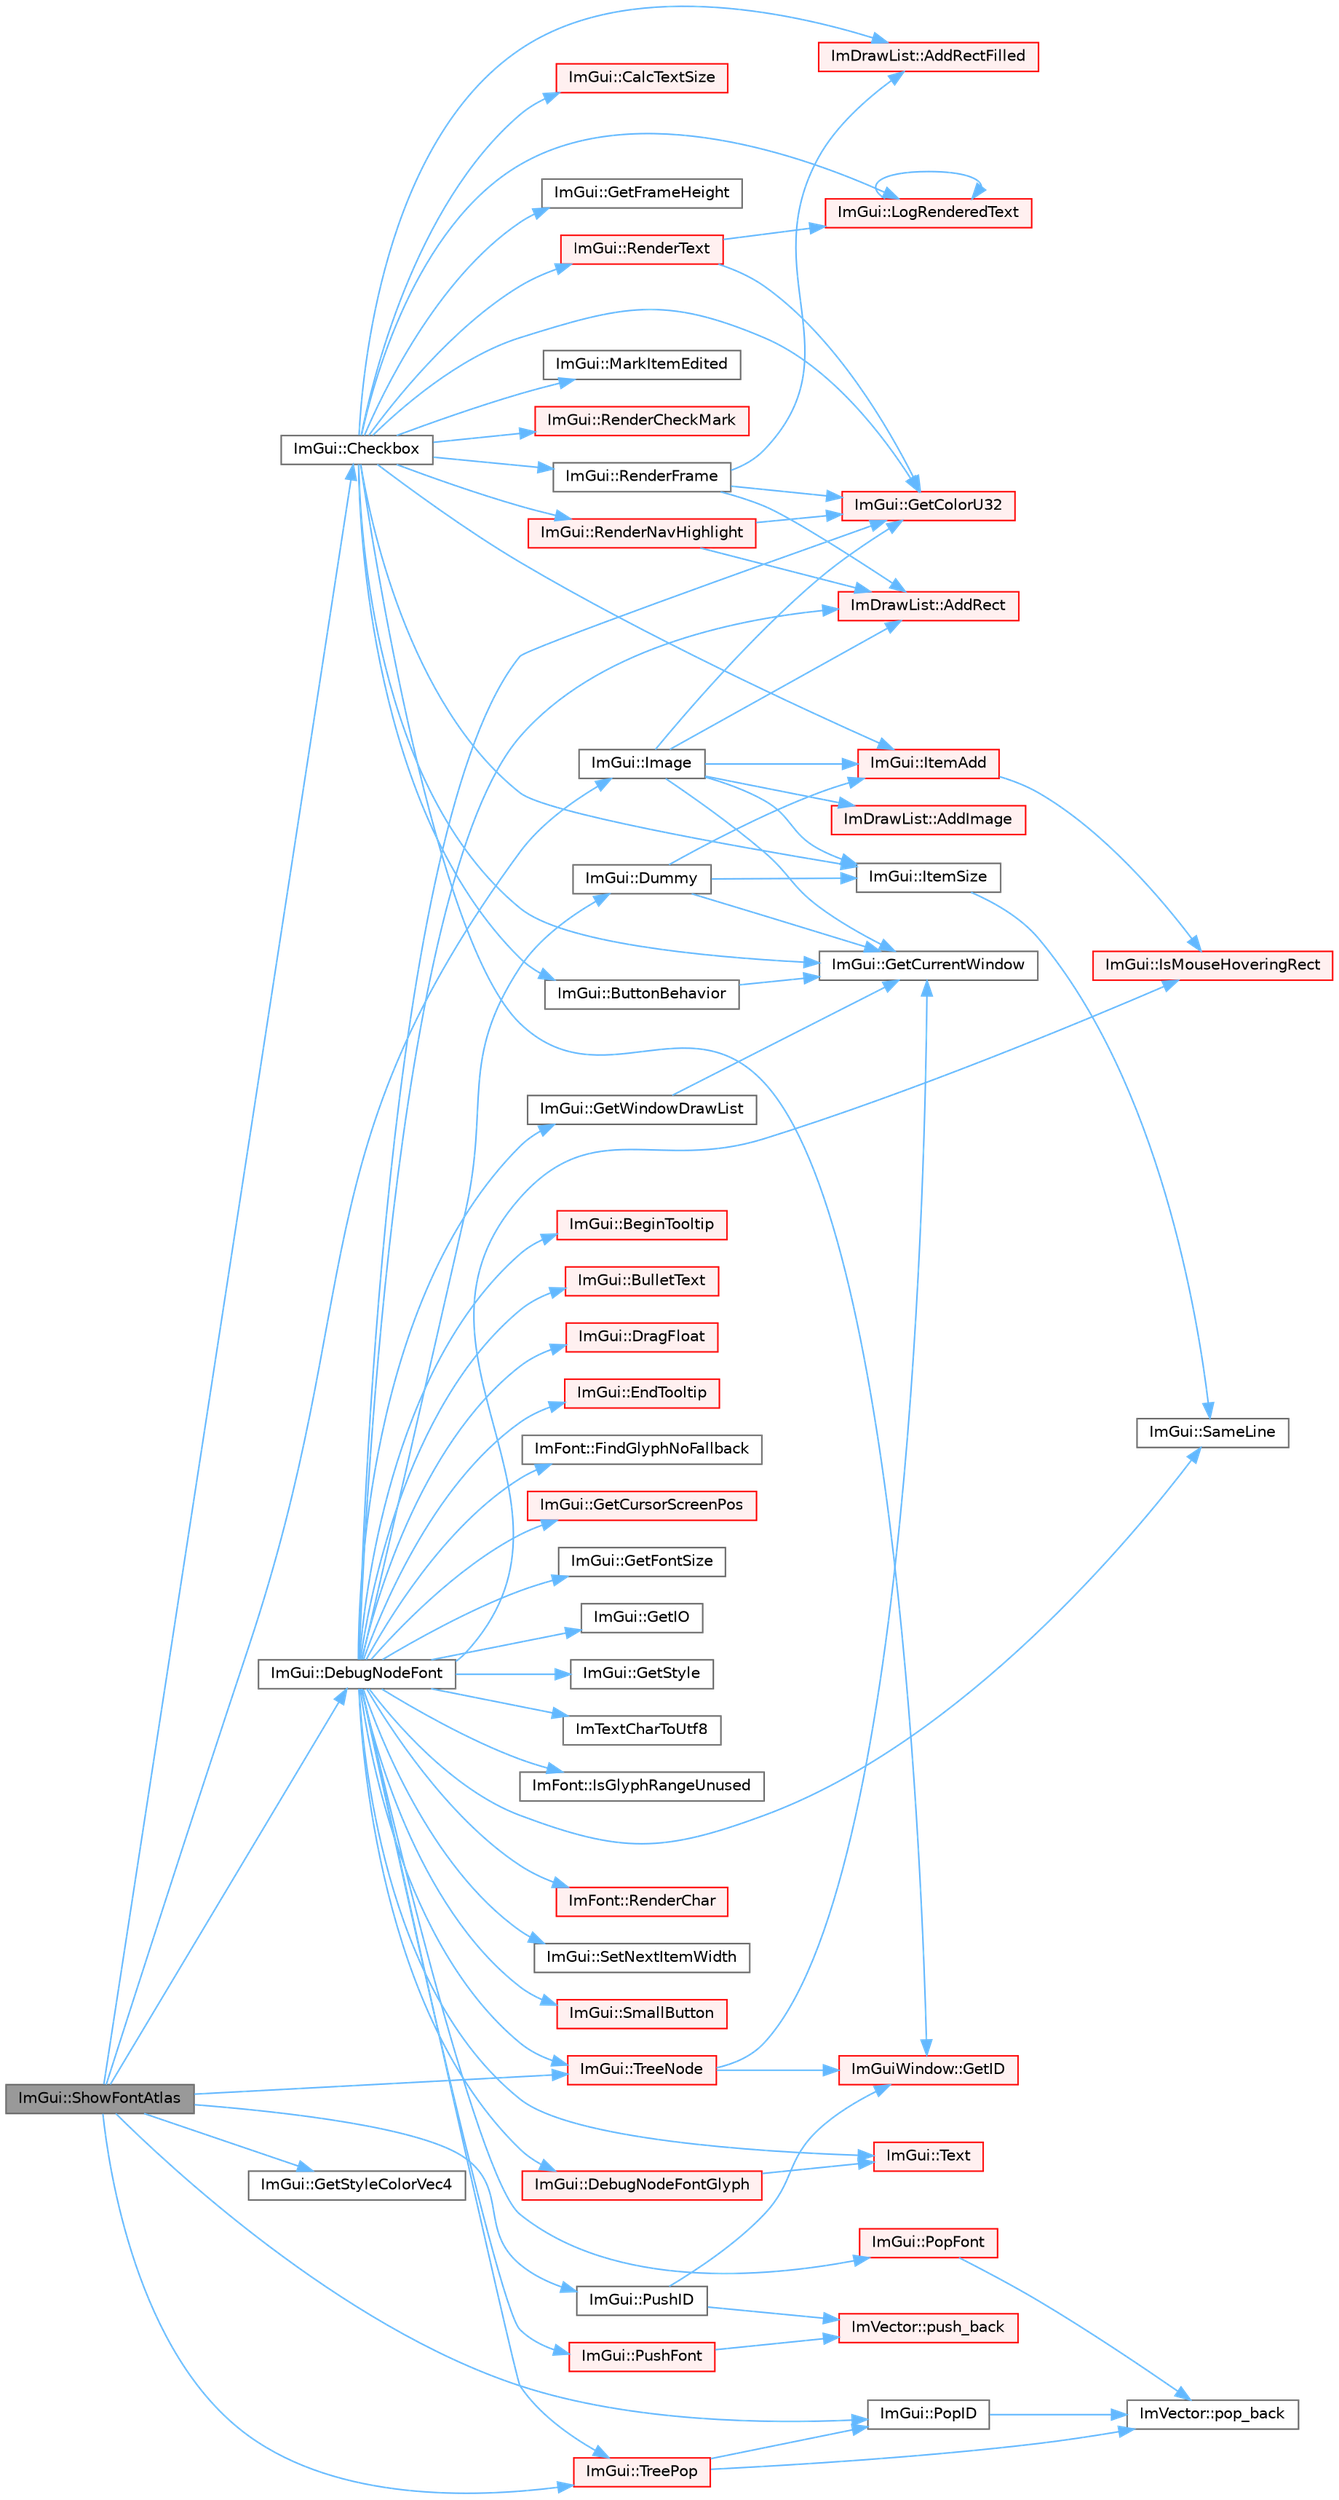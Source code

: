 digraph "ImGui::ShowFontAtlas"
{
 // LATEX_PDF_SIZE
  bgcolor="transparent";
  edge [fontname=Helvetica,fontsize=10,labelfontname=Helvetica,labelfontsize=10];
  node [fontname=Helvetica,fontsize=10,shape=box,height=0.2,width=0.4];
  rankdir="LR";
  Node1 [id="Node000001",label="ImGui::ShowFontAtlas",height=0.2,width=0.4,color="gray40", fillcolor="grey60", style="filled", fontcolor="black",tooltip=" "];
  Node1 -> Node2 [id="edge1_Node000001_Node000002",color="steelblue1",style="solid",tooltip=" "];
  Node2 [id="Node000002",label="ImGui::Checkbox",height=0.2,width=0.4,color="grey40", fillcolor="white", style="filled",URL="$namespace_im_gui.html#a57d73c1d0ef807fef734d91024092027",tooltip=" "];
  Node2 -> Node3 [id="edge2_Node000002_Node000003",color="steelblue1",style="solid",tooltip=" "];
  Node3 [id="Node000003",label="ImDrawList::AddRectFilled",height=0.2,width=0.4,color="red", fillcolor="#FFF0F0", style="filled",URL="$struct_im_draw_list.html#a6b16ab764160b0251d2e7b3bd08c1ffc",tooltip=" "];
  Node2 -> Node15 [id="edge3_Node000002_Node000015",color="steelblue1",style="solid",tooltip=" "];
  Node15 [id="Node000015",label="ImGui::ButtonBehavior",height=0.2,width=0.4,color="grey40", fillcolor="white", style="filled",URL="$namespace_im_gui.html#a65a4f18b1bc8ce0f351687922089f374",tooltip=" "];
  Node15 -> Node16 [id="edge4_Node000015_Node000016",color="steelblue1",style="solid",tooltip=" "];
  Node16 [id="Node000016",label="ImGui::GetCurrentWindow",height=0.2,width=0.4,color="grey40", fillcolor="white", style="filled",URL="$namespace_im_gui.html#ac452417b5004ca16a814a72cff153526",tooltip=" "];
  Node2 -> Node17 [id="edge5_Node000002_Node000017",color="steelblue1",style="solid",tooltip=" "];
  Node17 [id="Node000017",label="ImGui::CalcTextSize",height=0.2,width=0.4,color="red", fillcolor="#FFF0F0", style="filled",URL="$namespace_im_gui.html#a848b9db6cc4a186751c0ecebcaadc33b",tooltip=" "];
  Node2 -> Node22 [id="edge6_Node000002_Node000022",color="steelblue1",style="solid",tooltip=" "];
  Node22 [id="Node000022",label="ImGui::GetColorU32",height=0.2,width=0.4,color="red", fillcolor="#FFF0F0", style="filled",URL="$namespace_im_gui.html#a0de2d9bd347d9866511eb8d014e62556",tooltip=" "];
  Node2 -> Node16 [id="edge7_Node000002_Node000016",color="steelblue1",style="solid",tooltip=" "];
  Node2 -> Node24 [id="edge8_Node000002_Node000024",color="steelblue1",style="solid",tooltip=" "];
  Node24 [id="Node000024",label="ImGui::GetFrameHeight",height=0.2,width=0.4,color="grey40", fillcolor="white", style="filled",URL="$namespace_im_gui.html#ae560f17cf3262017cee888d1eb77f294",tooltip=" "];
  Node2 -> Node25 [id="edge9_Node000002_Node000025",color="steelblue1",style="solid",tooltip=" "];
  Node25 [id="Node000025",label="ImGuiWindow::GetID",height=0.2,width=0.4,color="red", fillcolor="#FFF0F0", style="filled",URL="$struct_im_gui_window.html#a66400a63bc0b54d7d29e08d1b1b1a42b",tooltip=" "];
  Node2 -> Node32 [id="edge10_Node000002_Node000032",color="steelblue1",style="solid",tooltip=" "];
  Node32 [id="Node000032",label="ImGui::ItemAdd",height=0.2,width=0.4,color="red", fillcolor="#FFF0F0", style="filled",URL="$namespace_im_gui.html#a5de8ecd4c80efdca1af7329a2a48121c",tooltip=" "];
  Node32 -> Node40 [id="edge11_Node000032_Node000040",color="steelblue1",style="solid",tooltip=" "];
  Node40 [id="Node000040",label="ImGui::IsMouseHoveringRect",height=0.2,width=0.4,color="red", fillcolor="#FFF0F0", style="filled",URL="$namespace_im_gui.html#ae0b8ea0e06c457316d6aed6c5b2a1c25",tooltip=" "];
  Node2 -> Node46 [id="edge12_Node000002_Node000046",color="steelblue1",style="solid",tooltip=" "];
  Node46 [id="Node000046",label="ImGui::ItemSize",height=0.2,width=0.4,color="grey40", fillcolor="white", style="filled",URL="$namespace_im_gui.html#aeeb1ec6ae6548173dbf813e7df538c48",tooltip=" "];
  Node46 -> Node47 [id="edge13_Node000046_Node000047",color="steelblue1",style="solid",tooltip=" "];
  Node47 [id="Node000047",label="ImGui::SameLine",height=0.2,width=0.4,color="grey40", fillcolor="white", style="filled",URL="$namespace_im_gui.html#a2991c91e94f3b77a0c3411f4f3aa348e",tooltip=" "];
  Node2 -> Node48 [id="edge14_Node000002_Node000048",color="steelblue1",style="solid",tooltip=" "];
  Node48 [id="Node000048",label="ImGui::LogRenderedText",height=0.2,width=0.4,color="red", fillcolor="#FFF0F0", style="filled",URL="$namespace_im_gui.html#a7a0d62e33f2236ec2f789e24ca0fb56f",tooltip=" "];
  Node48 -> Node48 [id="edge15_Node000048_Node000048",color="steelblue1",style="solid",tooltip=" "];
  Node2 -> Node52 [id="edge16_Node000002_Node000052",color="steelblue1",style="solid",tooltip=" "];
  Node52 [id="Node000052",label="ImGui::MarkItemEdited",height=0.2,width=0.4,color="grey40", fillcolor="white", style="filled",URL="$namespace_im_gui.html#a83036681a36fbee2d35b5b57a1ef72e6",tooltip=" "];
  Node2 -> Node53 [id="edge17_Node000002_Node000053",color="steelblue1",style="solid",tooltip=" "];
  Node53 [id="Node000053",label="ImGui::RenderCheckMark",height=0.2,width=0.4,color="red", fillcolor="#FFF0F0", style="filled",URL="$namespace_im_gui.html#a32d6e6c359b59df1e4f9517d65e443b8",tooltip=" "];
  Node2 -> Node54 [id="edge18_Node000002_Node000054",color="steelblue1",style="solid",tooltip=" "];
  Node54 [id="Node000054",label="ImGui::RenderFrame",height=0.2,width=0.4,color="grey40", fillcolor="white", style="filled",URL="$namespace_im_gui.html#a621ba649568ede3939d4f10d83b86d04",tooltip=" "];
  Node54 -> Node37 [id="edge19_Node000054_Node000037",color="steelblue1",style="solid",tooltip=" "];
  Node37 [id="Node000037",label="ImDrawList::AddRect",height=0.2,width=0.4,color="red", fillcolor="#FFF0F0", style="filled",URL="$struct_im_draw_list.html#ad96f10a3e954fe0c5b7c96d4e205af7b",tooltip=" "];
  Node54 -> Node3 [id="edge20_Node000054_Node000003",color="steelblue1",style="solid",tooltip=" "];
  Node54 -> Node22 [id="edge21_Node000054_Node000022",color="steelblue1",style="solid",tooltip=" "];
  Node2 -> Node55 [id="edge22_Node000002_Node000055",color="steelblue1",style="solid",tooltip=" "];
  Node55 [id="Node000055",label="ImGui::RenderNavHighlight",height=0.2,width=0.4,color="red", fillcolor="#FFF0F0", style="filled",URL="$namespace_im_gui.html#add2e040b97eeb0857dc7d02876b07b72",tooltip=" "];
  Node55 -> Node37 [id="edge23_Node000055_Node000037",color="steelblue1",style="solid",tooltip=" "];
  Node55 -> Node22 [id="edge24_Node000055_Node000022",color="steelblue1",style="solid",tooltip=" "];
  Node2 -> Node60 [id="edge25_Node000002_Node000060",color="steelblue1",style="solid",tooltip=" "];
  Node60 [id="Node000060",label="ImGui::RenderText",height=0.2,width=0.4,color="red", fillcolor="#FFF0F0", style="filled",URL="$namespace_im_gui.html#a9971ce57f2a288ac3a12df886c5550d1",tooltip=" "];
  Node60 -> Node22 [id="edge26_Node000060_Node000022",color="steelblue1",style="solid",tooltip=" "];
  Node60 -> Node48 [id="edge27_Node000060_Node000048",color="steelblue1",style="solid",tooltip=" "];
  Node1 -> Node62 [id="edge28_Node000001_Node000062",color="steelblue1",style="solid",tooltip=" "];
  Node62 [id="Node000062",label="ImGui::DebugNodeFont",height=0.2,width=0.4,color="grey40", fillcolor="white", style="filled",URL="$namespace_im_gui.html#ae0207d60728f7e6a47dbcd1d7d84e3cb",tooltip=" "];
  Node62 -> Node37 [id="edge29_Node000062_Node000037",color="steelblue1",style="solid",tooltip=" "];
  Node62 -> Node63 [id="edge30_Node000062_Node000063",color="steelblue1",style="solid",tooltip=" "];
  Node63 [id="Node000063",label="ImGui::BeginTooltip",height=0.2,width=0.4,color="red", fillcolor="#FFF0F0", style="filled",URL="$namespace_im_gui.html#a0609fbb218702a720c383c87d0c545a2",tooltip=" "];
  Node62 -> Node130 [id="edge31_Node000062_Node000130",color="steelblue1",style="solid",tooltip=" "];
  Node130 [id="Node000130",label="ImGui::BulletText",height=0.2,width=0.4,color="red", fillcolor="#FFF0F0", style="filled",URL="$namespace_im_gui.html#af8d34d563b17c683943a0fa7bf5807bc",tooltip=" "];
  Node62 -> Node138 [id="edge32_Node000062_Node000138",color="steelblue1",style="solid",tooltip=" "];
  Node138 [id="Node000138",label="ImGui::DebugNodeFontGlyph",height=0.2,width=0.4,color="red", fillcolor="#FFF0F0", style="filled",URL="$namespace_im_gui.html#ad57d7756b61feecb86a3f25dc2a526f3",tooltip=" "];
  Node138 -> Node146 [id="edge33_Node000138_Node000146",color="steelblue1",style="solid",tooltip=" "];
  Node146 [id="Node000146",label="ImGui::Text",height=0.2,width=0.4,color="red", fillcolor="#FFF0F0", style="filled",URL="$namespace_im_gui.html#a9e7b83611fe441d54fad2effb4bf4965",tooltip=" "];
  Node62 -> Node153 [id="edge34_Node000062_Node000153",color="steelblue1",style="solid",tooltip=" "];
  Node153 [id="Node000153",label="ImGui::DragFloat",height=0.2,width=0.4,color="red", fillcolor="#FFF0F0", style="filled",URL="$namespace_im_gui.html#aab1b20e7bf98aa7bbdb26f8cd3ad91e6",tooltip=" "];
  Node62 -> Node206 [id="edge35_Node000062_Node000206",color="steelblue1",style="solid",tooltip=" "];
  Node206 [id="Node000206",label="ImGui::Dummy",height=0.2,width=0.4,color="grey40", fillcolor="white", style="filled",URL="$namespace_im_gui.html#a8b0fb07113251301ff897b8578a53f34",tooltip=" "];
  Node206 -> Node16 [id="edge36_Node000206_Node000016",color="steelblue1",style="solid",tooltip=" "];
  Node206 -> Node32 [id="edge37_Node000206_Node000032",color="steelblue1",style="solid",tooltip=" "];
  Node206 -> Node46 [id="edge38_Node000206_Node000046",color="steelblue1",style="solid",tooltip=" "];
  Node62 -> Node276 [id="edge39_Node000062_Node000276",color="steelblue1",style="solid",tooltip=" "];
  Node276 [id="Node000276",label="ImGui::EndTooltip",height=0.2,width=0.4,color="red", fillcolor="#FFF0F0", style="filled",URL="$namespace_im_gui.html#ac8d75c160cfdf43d512f773ca133a1c6",tooltip=" "];
  Node62 -> Node277 [id="edge40_Node000062_Node000277",color="steelblue1",style="solid",tooltip=" "];
  Node277 [id="Node000277",label="ImFont::FindGlyphNoFallback",height=0.2,width=0.4,color="grey40", fillcolor="white", style="filled",URL="$struct_im_font.html#aa9ce4765070dfdee66bf5e5e81acaac3",tooltip=" "];
  Node62 -> Node22 [id="edge41_Node000062_Node000022",color="steelblue1",style="solid",tooltip=" "];
  Node62 -> Node278 [id="edge42_Node000062_Node000278",color="steelblue1",style="solid",tooltip=" "];
  Node278 [id="Node000278",label="ImGui::GetCursorScreenPos",height=0.2,width=0.4,color="red", fillcolor="#FFF0F0", style="filled",URL="$namespace_im_gui.html#adb0db3c1ee36f5085f35890a4229ae75",tooltip=" "];
  Node62 -> Node279 [id="edge43_Node000062_Node000279",color="steelblue1",style="solid",tooltip=" "];
  Node279 [id="Node000279",label="ImGui::GetFontSize",height=0.2,width=0.4,color="grey40", fillcolor="white", style="filled",URL="$namespace_im_gui.html#ac592ae8e0aa4a1a06502ec7872bc8da8",tooltip=" "];
  Node62 -> Node280 [id="edge44_Node000062_Node000280",color="steelblue1",style="solid",tooltip=" "];
  Node280 [id="Node000280",label="ImGui::GetIO",height=0.2,width=0.4,color="grey40", fillcolor="white", style="filled",URL="$namespace_im_gui.html#a3179e560812f878f3961ce803a5d9302",tooltip=" "];
  Node62 -> Node281 [id="edge45_Node000062_Node000281",color="steelblue1",style="solid",tooltip=" "];
  Node281 [id="Node000281",label="ImGui::GetStyle",height=0.2,width=0.4,color="grey40", fillcolor="white", style="filled",URL="$namespace_im_gui.html#abafef4bb3e3654efd96a47b2e22870a7",tooltip=" "];
  Node62 -> Node282 [id="edge46_Node000062_Node000282",color="steelblue1",style="solid",tooltip=" "];
  Node282 [id="Node000282",label="ImGui::GetWindowDrawList",height=0.2,width=0.4,color="grey40", fillcolor="white", style="filled",URL="$namespace_im_gui.html#aa100c22a9feafe843fa12c66590cbda0",tooltip=" "];
  Node282 -> Node16 [id="edge47_Node000282_Node000016",color="steelblue1",style="solid",tooltip=" "];
  Node62 -> Node283 [id="edge48_Node000062_Node000283",color="steelblue1",style="solid",tooltip=" "];
  Node283 [id="Node000283",label="ImTextCharToUtf8",height=0.2,width=0.4,color="grey40", fillcolor="white", style="filled",URL="$imgui_8cpp.html#a95ebc047720485ca52f00e593e70aa0e",tooltip=" "];
  Node62 -> Node284 [id="edge49_Node000062_Node000284",color="steelblue1",style="solid",tooltip=" "];
  Node284 [id="Node000284",label="ImFont::IsGlyphRangeUnused",height=0.2,width=0.4,color="grey40", fillcolor="white", style="filled",URL="$struct_im_font.html#a4374ffca4f2d9a23599aac21c57e2a66",tooltip=" "];
  Node62 -> Node40 [id="edge50_Node000062_Node000040",color="steelblue1",style="solid",tooltip=" "];
  Node62 -> Node258 [id="edge51_Node000062_Node000258",color="steelblue1",style="solid",tooltip=" "];
  Node258 [id="Node000258",label="ImGui::PopFont",height=0.2,width=0.4,color="red", fillcolor="#FFF0F0", style="filled",URL="$namespace_im_gui.html#af66649bc37022bf3cf2496c73af9a499",tooltip=" "];
  Node258 -> Node194 [id="edge52_Node000258_Node000194",color="steelblue1",style="solid",tooltip=" "];
  Node194 [id="Node000194",label="ImVector::pop_back",height=0.2,width=0.4,color="grey40", fillcolor="white", style="filled",URL="$struct_im_vector.html#a3db7ce62d3c429effdb893fbf7148c1c",tooltip=" "];
  Node62 -> Node263 [id="edge53_Node000062_Node000263",color="steelblue1",style="solid",tooltip=" "];
  Node263 [id="Node000263",label="ImGui::PushFont",height=0.2,width=0.4,color="red", fillcolor="#FFF0F0", style="filled",URL="$namespace_im_gui.html#ac5a59f4f8226fd35786d8973c85b85a9",tooltip=" "];
  Node263 -> Node96 [id="edge54_Node000263_Node000096",color="steelblue1",style="solid",tooltip=" "];
  Node96 [id="Node000096",label="ImVector::push_back",height=0.2,width=0.4,color="red", fillcolor="#FFF0F0", style="filled",URL="$struct_im_vector.html#aab5df48e0711a48bd12f3206e08c4108",tooltip=" "];
  Node62 -> Node285 [id="edge55_Node000062_Node000285",color="steelblue1",style="solid",tooltip=" "];
  Node285 [id="Node000285",label="ImFont::RenderChar",height=0.2,width=0.4,color="red", fillcolor="#FFF0F0", style="filled",URL="$struct_im_font.html#a56d4d67f36cbabafd20b95ae55541a3d",tooltip=" "];
  Node62 -> Node47 [id="edge56_Node000062_Node000047",color="steelblue1",style="solid",tooltip=" "];
  Node62 -> Node287 [id="edge57_Node000062_Node000287",color="steelblue1",style="solid",tooltip=" "];
  Node287 [id="Node000287",label="ImGui::SetNextItemWidth",height=0.2,width=0.4,color="grey40", fillcolor="white", style="filled",URL="$namespace_im_gui.html#a1291228607bee5a703df6553f27cbbb9",tooltip=" "];
  Node62 -> Node288 [id="edge58_Node000062_Node000288",color="steelblue1",style="solid",tooltip=" "];
  Node288 [id="Node000288",label="ImGui::SmallButton",height=0.2,width=0.4,color="red", fillcolor="#FFF0F0", style="filled",URL="$namespace_im_gui.html#a5b76ec69758aeb0a00a66f142f7a4fb2",tooltip=" "];
  Node62 -> Node146 [id="edge59_Node000062_Node000146",color="steelblue1",style="solid",tooltip=" "];
  Node62 -> Node290 [id="edge60_Node000062_Node000290",color="steelblue1",style="solid",tooltip=" "];
  Node290 [id="Node000290",label="ImGui::TreeNode",height=0.2,width=0.4,color="red", fillcolor="#FFF0F0", style="filled",URL="$namespace_im_gui.html#a4dff507ce8bbe0da9556bb50b1e60d7f",tooltip=" "];
  Node290 -> Node16 [id="edge61_Node000290_Node000016",color="steelblue1",style="solid",tooltip=" "];
  Node290 -> Node25 [id="edge62_Node000290_Node000025",color="steelblue1",style="solid",tooltip=" "];
  Node62 -> Node305 [id="edge63_Node000062_Node000305",color="steelblue1",style="solid",tooltip=" "];
  Node305 [id="Node000305",label="ImGui::TreePop",height=0.2,width=0.4,color="red", fillcolor="#FFF0F0", style="filled",URL="$namespace_im_gui.html#a41ecf265e5f678c78fc9c30b3cf2077f",tooltip=" "];
  Node305 -> Node194 [id="edge64_Node000305_Node000194",color="steelblue1",style="solid",tooltip=" "];
  Node305 -> Node216 [id="edge65_Node000305_Node000216",color="steelblue1",style="solid",tooltip=" "];
  Node216 [id="Node000216",label="ImGui::PopID",height=0.2,width=0.4,color="grey40", fillcolor="white", style="filled",URL="$namespace_im_gui.html#aba0b2d8f890a5d435ae43d0c4a2d4dd1",tooltip=" "];
  Node216 -> Node194 [id="edge66_Node000216_Node000194",color="steelblue1",style="solid",tooltip=" "];
  Node1 -> Node101 [id="edge67_Node000001_Node000101",color="steelblue1",style="solid",tooltip=" "];
  Node101 [id="Node000101",label="ImGui::GetStyleColorVec4",height=0.2,width=0.4,color="grey40", fillcolor="white", style="filled",URL="$namespace_im_gui.html#ad838e580972e2c4b3da2b0f60754b662",tooltip=" "];
  Node1 -> Node308 [id="edge68_Node000001_Node000308",color="steelblue1",style="solid",tooltip=" "];
  Node308 [id="Node000308",label="ImGui::Image",height=0.2,width=0.4,color="grey40", fillcolor="white", style="filled",URL="$namespace_im_gui.html#a95b5d733371c3b74caf89dbae8d51419",tooltip=" "];
  Node308 -> Node309 [id="edge69_Node000308_Node000309",color="steelblue1",style="solid",tooltip=" "];
  Node309 [id="Node000309",label="ImDrawList::AddImage",height=0.2,width=0.4,color="red", fillcolor="#FFF0F0", style="filled",URL="$struct_im_draw_list.html#ac1f529d53d7ba118484e47e49218c603",tooltip=" "];
  Node308 -> Node37 [id="edge70_Node000308_Node000037",color="steelblue1",style="solid",tooltip=" "];
  Node308 -> Node22 [id="edge71_Node000308_Node000022",color="steelblue1",style="solid",tooltip=" "];
  Node308 -> Node16 [id="edge72_Node000308_Node000016",color="steelblue1",style="solid",tooltip=" "];
  Node308 -> Node32 [id="edge73_Node000308_Node000032",color="steelblue1",style="solid",tooltip=" "];
  Node308 -> Node46 [id="edge74_Node000308_Node000046",color="steelblue1",style="solid",tooltip=" "];
  Node1 -> Node216 [id="edge75_Node000001_Node000216",color="steelblue1",style="solid",tooltip=" "];
  Node1 -> Node217 [id="edge76_Node000001_Node000217",color="steelblue1",style="solid",tooltip=" "];
  Node217 [id="Node000217",label="ImGui::PushID",height=0.2,width=0.4,color="grey40", fillcolor="white", style="filled",URL="$namespace_im_gui.html#a27a8533605dc5b8cabf161bf7715bbde",tooltip=" "];
  Node217 -> Node25 [id="edge77_Node000217_Node000025",color="steelblue1",style="solid",tooltip=" "];
  Node217 -> Node96 [id="edge78_Node000217_Node000096",color="steelblue1",style="solid",tooltip=" "];
  Node1 -> Node290 [id="edge79_Node000001_Node000290",color="steelblue1",style="solid",tooltip=" "];
  Node1 -> Node305 [id="edge80_Node000001_Node000305",color="steelblue1",style="solid",tooltip=" "];
}
